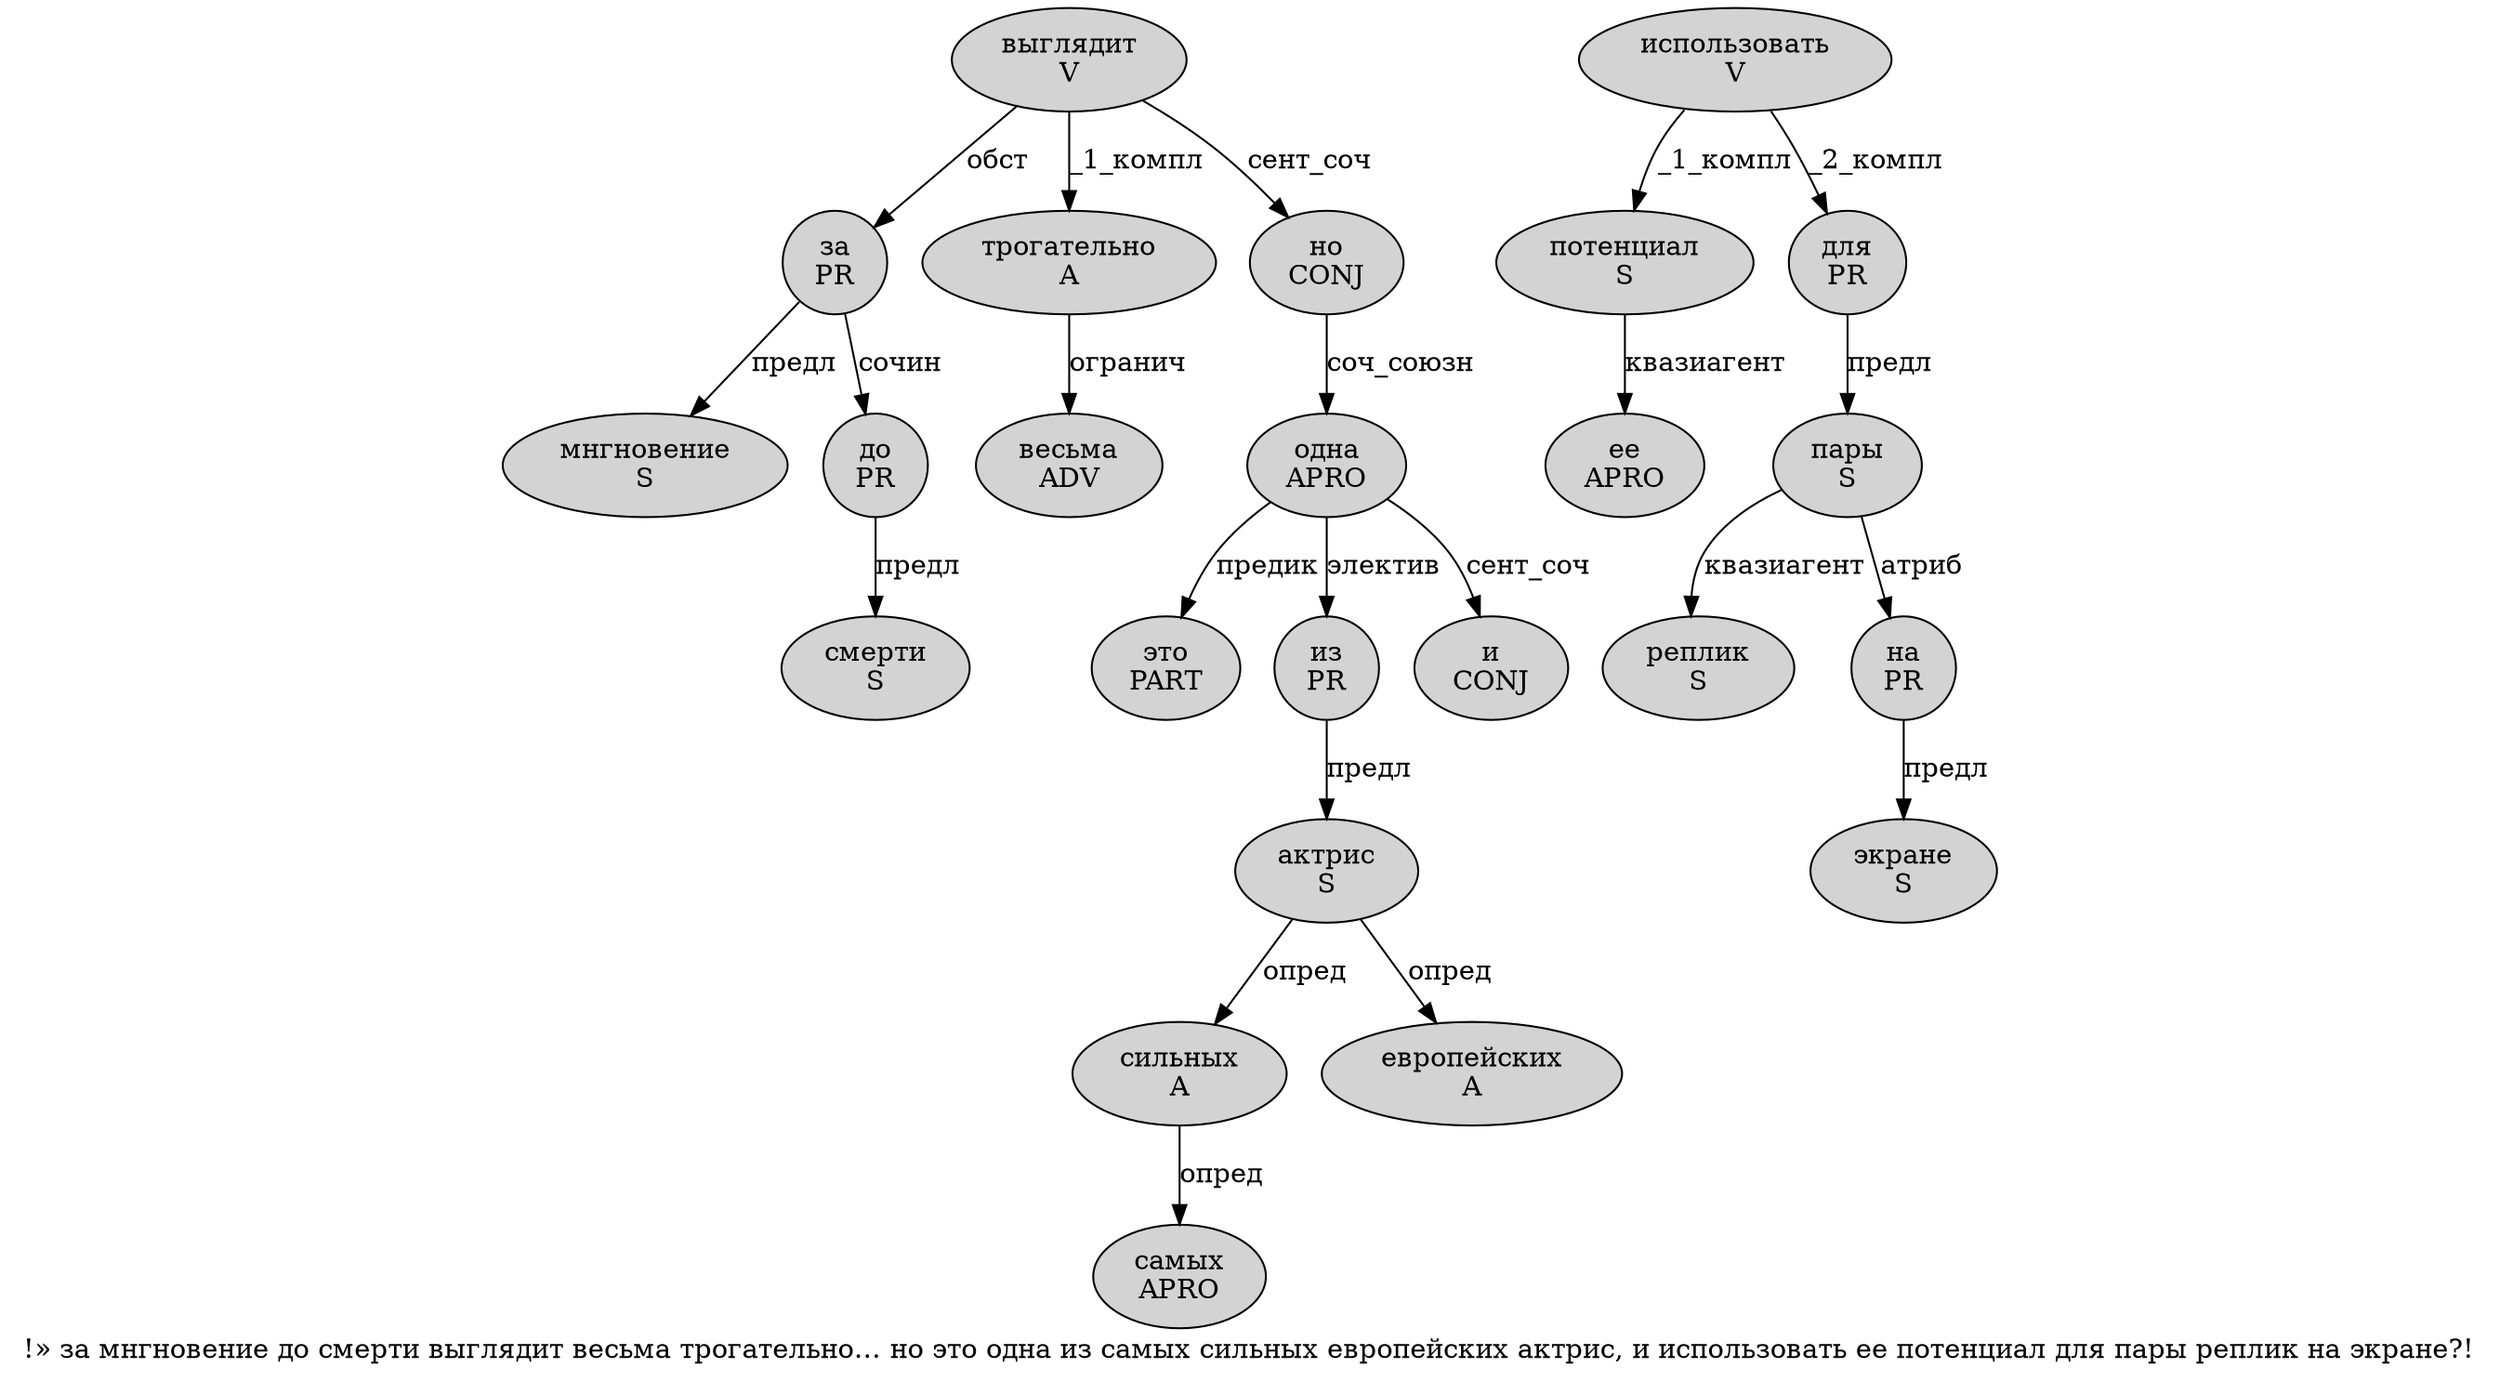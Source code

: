 digraph SENTENCE_4881 {
	graph [label="!» за мнгновение до смерти выглядит весьма трогательно… но это одна из самых сильных европейских актрис, и использовать ее потенциал для пары реплик на экране?!"]
	node [style=filled]
		2 [label="за
PR" color="" fillcolor=lightgray penwidth=1 shape=ellipse]
		3 [label="мнгновение
S" color="" fillcolor=lightgray penwidth=1 shape=ellipse]
		4 [label="до
PR" color="" fillcolor=lightgray penwidth=1 shape=ellipse]
		5 [label="смерти
S" color="" fillcolor=lightgray penwidth=1 shape=ellipse]
		6 [label="выглядит
V" color="" fillcolor=lightgray penwidth=1 shape=ellipse]
		7 [label="весьма
ADV" color="" fillcolor=lightgray penwidth=1 shape=ellipse]
		8 [label="трогательно
A" color="" fillcolor=lightgray penwidth=1 shape=ellipse]
		10 [label="но
CONJ" color="" fillcolor=lightgray penwidth=1 shape=ellipse]
		11 [label="это
PART" color="" fillcolor=lightgray penwidth=1 shape=ellipse]
		12 [label="одна
APRO" color="" fillcolor=lightgray penwidth=1 shape=ellipse]
		13 [label="из
PR" color="" fillcolor=lightgray penwidth=1 shape=ellipse]
		14 [label="самых
APRO" color="" fillcolor=lightgray penwidth=1 shape=ellipse]
		15 [label="сильных
A" color="" fillcolor=lightgray penwidth=1 shape=ellipse]
		16 [label="европейских
A" color="" fillcolor=lightgray penwidth=1 shape=ellipse]
		17 [label="актрис
S" color="" fillcolor=lightgray penwidth=1 shape=ellipse]
		19 [label="и
CONJ" color="" fillcolor=lightgray penwidth=1 shape=ellipse]
		20 [label="использовать
V" color="" fillcolor=lightgray penwidth=1 shape=ellipse]
		21 [label="ее
APRO" color="" fillcolor=lightgray penwidth=1 shape=ellipse]
		22 [label="потенциал
S" color="" fillcolor=lightgray penwidth=1 shape=ellipse]
		23 [label="для
PR" color="" fillcolor=lightgray penwidth=1 shape=ellipse]
		24 [label="пары
S" color="" fillcolor=lightgray penwidth=1 shape=ellipse]
		25 [label="реплик
S" color="" fillcolor=lightgray penwidth=1 shape=ellipse]
		26 [label="на
PR" color="" fillcolor=lightgray penwidth=1 shape=ellipse]
		27 [label="экране
S" color="" fillcolor=lightgray penwidth=1 shape=ellipse]
			24 -> 25 [label="квазиагент"]
			24 -> 26 [label="атриб"]
			20 -> 22 [label="_1_компл"]
			20 -> 23 [label="_2_компл"]
			10 -> 12 [label="соч_союзн"]
			26 -> 27 [label="предл"]
			4 -> 5 [label="предл"]
			6 -> 2 [label="обст"]
			6 -> 8 [label="_1_компл"]
			6 -> 10 [label="сент_соч"]
			17 -> 15 [label="опред"]
			17 -> 16 [label="опред"]
			13 -> 17 [label="предл"]
			8 -> 7 [label="огранич"]
			23 -> 24 [label="предл"]
			12 -> 11 [label="предик"]
			12 -> 13 [label="электив"]
			12 -> 19 [label="сент_соч"]
			2 -> 3 [label="предл"]
			2 -> 4 [label="сочин"]
			22 -> 21 [label="квазиагент"]
			15 -> 14 [label="опред"]
}